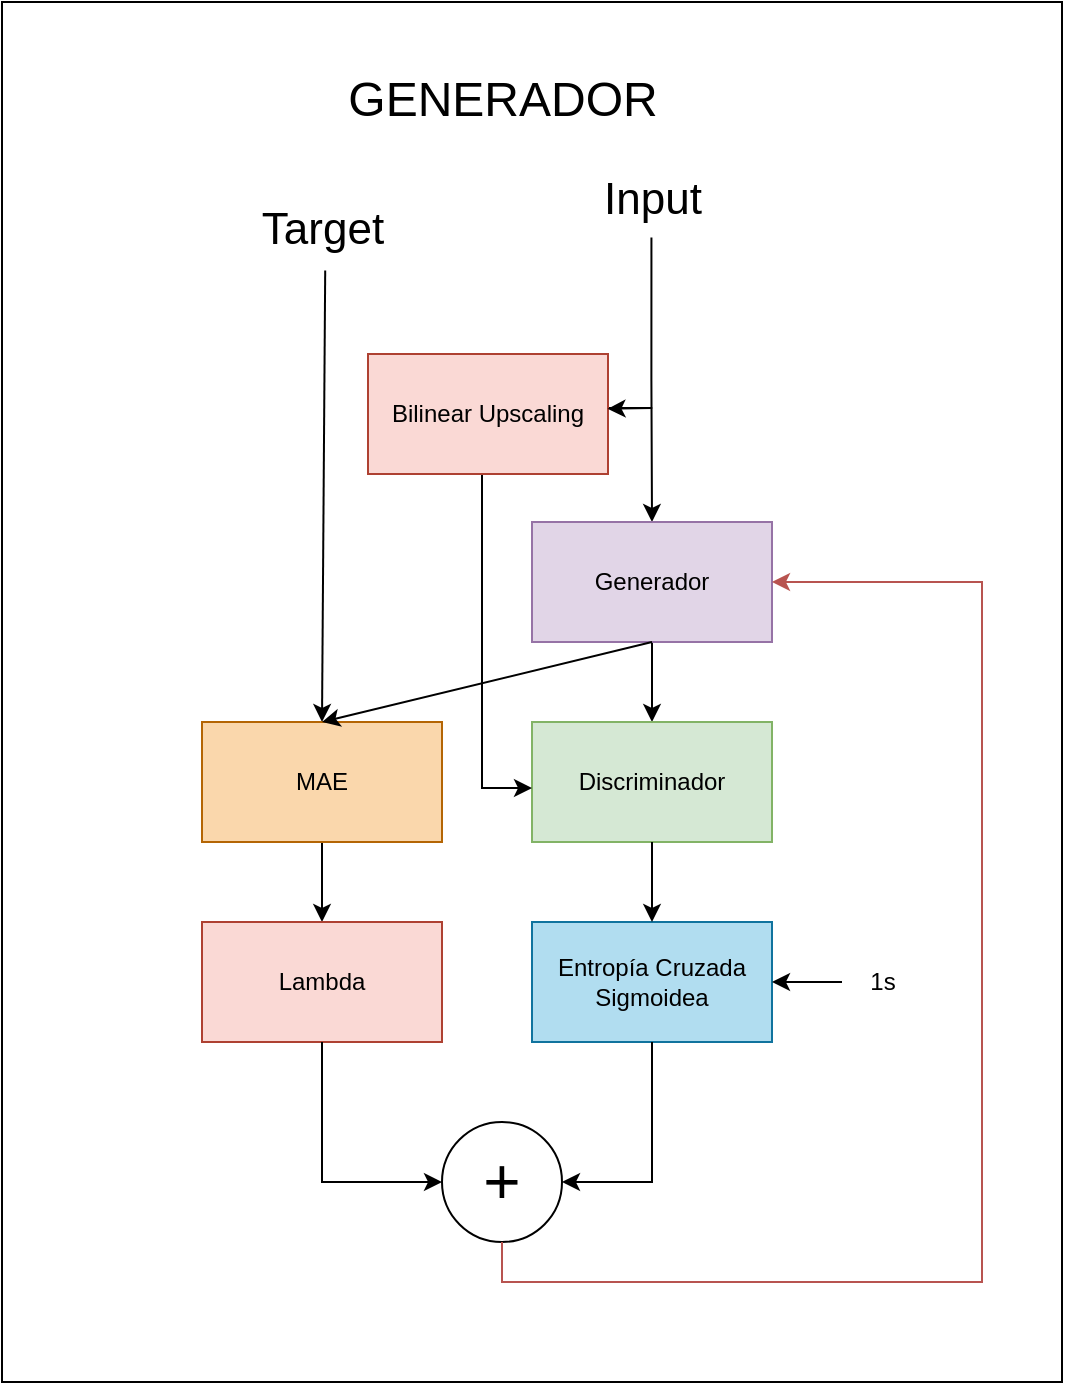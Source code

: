 <mxfile version="24.4.4" type="device">
  <diagram name="Página-1" id="J5FDIzUG-unwPhtC_PGh">
    <mxGraphModel dx="4148" dy="2196" grid="1" gridSize="10" guides="1" tooltips="1" connect="1" arrows="1" fold="1" page="1" pageScale="1" pageWidth="1169" pageHeight="827" math="0" shadow="0">
      <root>
        <mxCell id="0" />
        <mxCell id="1" parent="0" />
        <mxCell id="sXUmuESlsFK34mPvLsPc-24" value="" style="rounded=0;whiteSpace=wrap;html=1;" parent="1" vertex="1">
          <mxGeometry x="110" y="80" width="530" height="690" as="geometry" />
        </mxCell>
        <mxCell id="sXUmuESlsFK34mPvLsPc-1" value="&lt;font style=&quot;font-size: 22px;&quot;&gt;Target&lt;/font&gt;" style="text;html=1;align=center;verticalAlign=middle;resizable=0;points=[];autosize=1;strokeColor=none;fillColor=none;" parent="1" vertex="1">
          <mxGeometry x="230" y="174" width="80" height="40" as="geometry" />
        </mxCell>
        <mxCell id="sXUmuESlsFK34mPvLsPc-7" value="" style="edgeStyle=orthogonalEdgeStyle;rounded=0;orthogonalLoop=1;jettySize=auto;html=1;exitX=0.496;exitY=0.968;exitDx=0;exitDy=0;exitPerimeter=0;" parent="1" source="sXUmuESlsFK34mPvLsPc-2" target="sXUmuESlsFK34mPvLsPc-6" edge="1">
          <mxGeometry relative="1" as="geometry" />
        </mxCell>
        <mxCell id="sXUmuESlsFK34mPvLsPc-2" value="&lt;font style=&quot;font-size: 22px;&quot;&gt;Input&lt;/font&gt;" style="text;html=1;align=center;verticalAlign=middle;resizable=0;points=[];autosize=1;strokeColor=none;fillColor=none;" parent="1" vertex="1">
          <mxGeometry x="400" y="159" width="70" height="40" as="geometry" />
        </mxCell>
        <mxCell id="sXUmuESlsFK34mPvLsPc-3" value="" style="endArrow=classic;html=1;rounded=0;exitX=0.52;exitY=1.007;exitDx=0;exitDy=0;exitPerimeter=0;entryX=0.5;entryY=0;entryDx=0;entryDy=0;" parent="1" source="sXUmuESlsFK34mPvLsPc-1" target="sXUmuESlsFK34mPvLsPc-5" edge="1">
          <mxGeometry width="50" height="50" relative="1" as="geometry">
            <mxPoint x="300" y="370" as="sourcePoint" />
            <mxPoint x="270" y="360" as="targetPoint" />
          </mxGeometry>
        </mxCell>
        <mxCell id="sXUmuESlsFK34mPvLsPc-12" value="" style="edgeStyle=orthogonalEdgeStyle;rounded=0;orthogonalLoop=1;jettySize=auto;html=1;" parent="1" source="sXUmuESlsFK34mPvLsPc-5" target="sXUmuESlsFK34mPvLsPc-11" edge="1">
          <mxGeometry relative="1" as="geometry" />
        </mxCell>
        <mxCell id="sXUmuESlsFK34mPvLsPc-5" value="MAE" style="rounded=0;whiteSpace=wrap;html=1;fillColor=#fad7ac;strokeColor=#b46504;" parent="1" vertex="1">
          <mxGeometry x="210" y="440" width="120" height="60" as="geometry" />
        </mxCell>
        <mxCell id="sXUmuESlsFK34mPvLsPc-9" value="" style="edgeStyle=orthogonalEdgeStyle;rounded=0;orthogonalLoop=1;jettySize=auto;html=1;" parent="1" source="sXUmuESlsFK34mPvLsPc-6" target="sXUmuESlsFK34mPvLsPc-8" edge="1">
          <mxGeometry relative="1" as="geometry" />
        </mxCell>
        <mxCell id="sXUmuESlsFK34mPvLsPc-6" value="Generador" style="whiteSpace=wrap;html=1;fillColor=#e1d5e7;strokeColor=#9673a6;" parent="1" vertex="1">
          <mxGeometry x="375" y="340" width="120" height="60" as="geometry" />
        </mxCell>
        <mxCell id="sXUmuESlsFK34mPvLsPc-8" value="Discriminador" style="whiteSpace=wrap;html=1;fillColor=#d5e8d4;strokeColor=#82b366;" parent="1" vertex="1">
          <mxGeometry x="375" y="440" width="120" height="60" as="geometry" />
        </mxCell>
        <mxCell id="sXUmuESlsFK34mPvLsPc-10" value="" style="endArrow=classic;html=1;rounded=0;exitX=0.5;exitY=1;exitDx=0;exitDy=0;entryX=0.5;entryY=0;entryDx=0;entryDy=0;" parent="1" source="sXUmuESlsFK34mPvLsPc-6" target="sXUmuESlsFK34mPvLsPc-5" edge="1">
          <mxGeometry width="50" height="50" relative="1" as="geometry">
            <mxPoint x="320" y="380" as="sourcePoint" />
            <mxPoint x="370" y="330" as="targetPoint" />
          </mxGeometry>
        </mxCell>
        <mxCell id="sXUmuESlsFK34mPvLsPc-11" value="Lambda" style="whiteSpace=wrap;html=1;rounded=0;fillColor=#fad9d5;strokeColor=#ae4132;" parent="1" vertex="1">
          <mxGeometry x="210" y="540" width="120" height="60" as="geometry" />
        </mxCell>
        <mxCell id="sXUmuESlsFK34mPvLsPc-13" value="&lt;font style=&quot;font-size: 32px;&quot;&gt;+&lt;/font&gt;" style="ellipse;whiteSpace=wrap;html=1;aspect=fixed;" parent="1" vertex="1">
          <mxGeometry x="330" y="640" width="60" height="60" as="geometry" />
        </mxCell>
        <mxCell id="sXUmuESlsFK34mPvLsPc-14" value="" style="endArrow=classic;html=1;rounded=0;exitX=0.5;exitY=1;exitDx=0;exitDy=0;entryX=0;entryY=0.5;entryDx=0;entryDy=0;" parent="1" source="sXUmuESlsFK34mPvLsPc-11" target="sXUmuESlsFK34mPvLsPc-13" edge="1">
          <mxGeometry width="50" height="50" relative="1" as="geometry">
            <mxPoint x="240" y="680" as="sourcePoint" />
            <mxPoint x="270" y="670" as="targetPoint" />
            <Array as="points">
              <mxPoint x="270" y="670" />
            </Array>
          </mxGeometry>
        </mxCell>
        <mxCell id="sXUmuESlsFK34mPvLsPc-15" value="Entropía Cruzada Sigmoidea" style="whiteSpace=wrap;html=1;rounded=0;fillColor=#b1ddf0;strokeColor=#10739e;" parent="1" vertex="1">
          <mxGeometry x="375" y="540" width="120" height="60" as="geometry" />
        </mxCell>
        <mxCell id="sXUmuESlsFK34mPvLsPc-16" value="&lt;font style=&quot;font-size: 24px;&quot;&gt;GENERADOR&lt;/font&gt;" style="text;html=1;align=center;verticalAlign=middle;resizable=0;points=[];autosize=1;strokeColor=none;fillColor=none;" parent="1" vertex="1">
          <mxGeometry x="270" y="109" width="180" height="40" as="geometry" />
        </mxCell>
        <mxCell id="sXUmuESlsFK34mPvLsPc-17" value="" style="endArrow=classic;html=1;rounded=0;exitX=0.5;exitY=1;exitDx=0;exitDy=0;entryX=1;entryY=0.5;entryDx=0;entryDy=0;fillColor=#f8cecc;strokeColor=#b85450;" parent="1" source="sXUmuESlsFK34mPvLsPc-13" target="sXUmuESlsFK34mPvLsPc-6" edge="1">
          <mxGeometry width="50" height="50" relative="1" as="geometry">
            <mxPoint x="380" y="760" as="sourcePoint" />
            <mxPoint x="560" y="380" as="targetPoint" />
            <Array as="points">
              <mxPoint x="360" y="720" />
              <mxPoint x="600" y="720" />
              <mxPoint x="600" y="370" />
            </Array>
          </mxGeometry>
        </mxCell>
        <mxCell id="sXUmuESlsFK34mPvLsPc-18" value="" style="endArrow=classic;html=1;rounded=0;exitX=0.5;exitY=1;exitDx=0;exitDy=0;entryX=0.5;entryY=0;entryDx=0;entryDy=0;" parent="1" source="sXUmuESlsFK34mPvLsPc-8" target="sXUmuESlsFK34mPvLsPc-15" edge="1">
          <mxGeometry width="50" height="50" relative="1" as="geometry">
            <mxPoint x="490" y="560" as="sourcePoint" />
            <mxPoint x="540" y="510" as="targetPoint" />
          </mxGeometry>
        </mxCell>
        <mxCell id="sXUmuESlsFK34mPvLsPc-19" value="" style="endArrow=classic;html=1;rounded=0;exitX=0.5;exitY=1;exitDx=0;exitDy=0;entryX=1;entryY=0.5;entryDx=0;entryDy=0;" parent="1" source="sXUmuESlsFK34mPvLsPc-15" target="sXUmuESlsFK34mPvLsPc-13" edge="1">
          <mxGeometry width="50" height="50" relative="1" as="geometry">
            <mxPoint x="450" y="680" as="sourcePoint" />
            <mxPoint x="430" y="670" as="targetPoint" />
            <Array as="points">
              <mxPoint x="435" y="670" />
            </Array>
          </mxGeometry>
        </mxCell>
        <mxCell id="sXUmuESlsFK34mPvLsPc-20" value="" style="endArrow=classic;html=1;rounded=0;exitX=0.502;exitY=0.925;exitDx=0;exitDy=0;exitPerimeter=0;entryX=0;entryY=0.5;entryDx=0;entryDy=0;" parent="1" edge="1">
          <mxGeometry width="50" height="50" relative="1" as="geometry">
            <mxPoint x="435.14" y="283" as="sourcePoint" />
            <mxPoint x="375" y="473" as="targetPoint" />
            <Array as="points">
              <mxPoint x="350" y="283" />
              <mxPoint x="350" y="473" />
            </Array>
          </mxGeometry>
        </mxCell>
        <mxCell id="sXUmuESlsFK34mPvLsPc-22" value="" style="edgeStyle=orthogonalEdgeStyle;rounded=0;orthogonalLoop=1;jettySize=auto;html=1;" parent="1" source="sXUmuESlsFK34mPvLsPc-21" target="sXUmuESlsFK34mPvLsPc-15" edge="1">
          <mxGeometry relative="1" as="geometry" />
        </mxCell>
        <mxCell id="sXUmuESlsFK34mPvLsPc-21" value="1s" style="text;html=1;align=center;verticalAlign=middle;resizable=0;points=[];autosize=1;strokeColor=none;fillColor=none;" parent="1" vertex="1">
          <mxGeometry x="530" y="555" width="40" height="30" as="geometry" />
        </mxCell>
        <mxCell id="Cujf3UECvANiZMjNYGIv-31" value="Bilinear Upscaling" style="whiteSpace=wrap;html=1;rounded=0;fillColor=#fad9d5;strokeColor=#ae4132;" vertex="1" parent="1">
          <mxGeometry x="293" y="256" width="120" height="60" as="geometry" />
        </mxCell>
        <mxCell id="Cujf3UECvANiZMjNYGIv-32" value="" style="endArrow=classic;html=1;rounded=0;entryX=0.998;entryY=0.457;entryDx=0;entryDy=0;entryPerimeter=0;" edge="1" parent="1" target="Cujf3UECvANiZMjNYGIv-31">
          <mxGeometry width="50" height="50" relative="1" as="geometry">
            <mxPoint x="435" y="283" as="sourcePoint" />
            <mxPoint x="530" y="250" as="targetPoint" />
          </mxGeometry>
        </mxCell>
      </root>
    </mxGraphModel>
  </diagram>
</mxfile>
